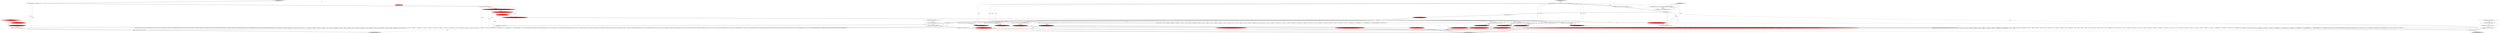 digraph {
47 [style = filled, label = "enterOuterAlt(_localctx,1)@@@12@@@['0', '1', '0']", fillcolor = white, shape = ellipse image = "AAA0AAABBB2BBB"];
0 [style = filled, label = "enterOuterAlt(_localctx,4)@@@32@@@['1', '0', '0']", fillcolor = red, shape = ellipse image = "AAA1AAABBB1BBB"];
59 [style = filled, label = "FunctionTemplateContext _localctx = new FunctionTemplateContext(_ctx,getState())@@@3@@@['0', '0', '1']", fillcolor = white, shape = ellipse image = "AAA0AAABBB3BBB"];
5 [style = filled, label = "{setState(579)_la = _input.LA(1)if ((((_la) & ~0x3f) == 0 && ((1L << _la) & ((1L << ANALYZE) | (1L << ANALYZED) | (1L << CATALOGS) | (1L << COLUMNS) | (1L << DAY) | (1L << DEBUG) | (1L << EXECUTABLE) | (1L << EXPLAIN) | (1L << FIRST) | (1L << FORMAT) | (1L << FULL) | (1L << FUNCTIONS) | (1L << GRAPHVIZ) | (1L << HOUR) | (1L << INTERVAL) | (1L << LAST) | (1L << LIMIT) | (1L << MAPPED) | (1L << MINUTE) | (1L << MONTH) | (1L << OPTIMIZED))) != 0) || ((((_la - 67)) & ~0x3f) == 0 && ((1L << (_la - 67)) & ((1L << (PARSED - 67)) | (1L << (PHYSICAL - 67)) | (1L << (PLAN - 67)) | (1L << (RLIKE - 67)) | (1L << (QUERY - 67)) | (1L << (SCHEMAS - 67)) | (1L << (SECOND - 67)) | (1L << (SHOW - 67)) | (1L << (SYS - 67)) | (1L << (TABLES - 67)) | (1L << (TEXT - 67)) | (1L << (TYPE - 67)) | (1L << (TYPES - 67)) | (1L << (VERIFY - 67)) | (1L << (YEAR - 67)) | (1L << (IDENTIFIER - 67)) | (1L << (DIGIT_IDENTIFIER - 67)) | (1L << (QUOTED_IDENTIFIER - 67)) | (1L << (BACKQUOTED_IDENTIFIER - 67)))) != 0)) {{setState(576)qualifiedName()setState(577)match(DOT)}}setState(581)match(ASTERISK)}@@@40@@@['1', '0', '0']", fillcolor = red, shape = ellipse image = "AAA1AAABBB1BBB"];
22 [style = filled, label = "{setState(587)qualifiedName()}@@@75@@@['1', '0', '0']", fillcolor = red, shape = ellipse image = "AAA1AAABBB1BBB"];
3 [style = filled, label = "{setState(656)functionName()setState(657)match(T__0)setState(669)_la = _input.LA(1)if ((((_la) & ~0x3f) == 0 && ((1L << _la) & ((1L << T__0) | (1L << ALL) | (1L << ANALYZE) | (1L << ANALYZED) | (1L << CAST) | (1L << CATALOGS) | (1L << COLUMNS) | (1L << CONVERT) | (1L << CURRENT_DATE) | (1L << CURRENT_TIMESTAMP) | (1L << DAY) | (1L << DEBUG) | (1L << DISTINCT) | (1L << EXECUTABLE) | (1L << EXISTS) | (1L << EXPLAIN) | (1L << EXTRACT) | (1L << FALSE) | (1L << FIRST) | (1L << FORMAT) | (1L << FULL) | (1L << FUNCTIONS) | (1L << GRAPHVIZ) | (1L << HOUR) | (1L << INTERVAL) | (1L << LAST) | (1L << LEFT) | (1L << LIMIT) | (1L << MAPPED) | (1L << MATCH) | (1L << MINUTE) | (1L << MONTH) | (1L << NOT) | (1L << NULL) | (1L << OPTIMIZED))) != 0) || ((((_la - 67)) & ~0x3f) == 0 && ((1L << (_la - 67)) & ((1L << (PARSED - 67)) | (1L << (PHYSICAL - 67)) | (1L << (PLAN - 67)) | (1L << (RIGHT - 67)) | (1L << (RLIKE - 67)) | (1L << (QUERY - 67)) | (1L << (SCHEMAS - 67)) | (1L << (SECOND - 67)) | (1L << (SHOW - 67)) | (1L << (SYS - 67)) | (1L << (TABLES - 67)) | (1L << (TEXT - 67)) | (1L << (TRUE - 67)) | (1L << (TYPE - 67)) | (1L << (TYPES - 67)) | (1L << (VERIFY - 67)) | (1L << (YEAR - 67)) | (1L << (FUNCTION_ESC - 67)) | (1L << (DATE_ESC - 67)) | (1L << (TIME_ESC - 67)) | (1L << (TIMESTAMP_ESC - 67)) | (1L << (GUID_ESC - 67)) | (1L << (PLUS - 67)) | (1L << (MINUS - 67)) | (1L << (ASTERISK - 67)) | (1L << (PARAM - 67)) | (1L << (STRING - 67)) | (1L << (INTEGER_VALUE - 67)) | (1L << (DECIMAL_VALUE - 67)) | (1L << (IDENTIFIER - 67)) | (1L << (DIGIT_IDENTIFIER - 67)) | (1L << (QUOTED_IDENTIFIER - 67)) | (1L << (BACKQUOTED_IDENTIFIER - 67)))) != 0)) {{setState(659)_la = _input.LA(1)if (_la == ALL || _la == DISTINCT) {{setState(658)setQuantifier()}}setState(661)expression()setState(666)_errHandler.sync(this)_la = _input.LA(1)while (_la == T__2) {{{setState(662)match(T__2)setState(663)expression()}}setState(668)_errHandler.sync(this)_la = _input.LA(1)}}}setState(671)match(T__1)}@@@8@@@['1', '0', '1']", fillcolor = white, shape = ellipse image = "AAA0AAABBB1BBB"];
30 [style = filled, label = "enterRule(_localctx,60,RULE_primaryExpression)@@@4@@@['1', '0', '0']", fillcolor = white, shape = ellipse image = "AAA0AAABBB1BBB"];
8 [style = filled, label = "{setState(573)extractExpression()}@@@19@@@['1', '0', '0']", fillcolor = red, shape = ellipse image = "AAA1AAABBB1BBB"];
9 [style = filled, label = "{setState(574)builtinDateTimeFunction()}@@@26@@@['1', '0', '0']", fillcolor = red, shape = ellipse image = "AAA1AAABBB1BBB"];
19 [style = filled, label = "enterOuterAlt(_localctx,7)@@@63@@@['1', '0', '0']", fillcolor = red, shape = ellipse image = "AAA1AAABBB1BBB"];
52 [style = filled, label = "ParserRuleContext _parentctx = _ctx@@@3@@@['0', '1', '0']", fillcolor = white, shape = ellipse image = "AAA0AAABBB2BBB"];
55 [style = filled, label = "primaryExpression['0', '1', '0']", fillcolor = lightgray, shape = diamond image = "AAA0AAABBB2BBB"];
41 [style = filled, label = "PrimaryExpressionContext _localctx = new PrimaryExpressionContext(_ctx,_parentState)@@@5@@@['0', '1', '0']", fillcolor = red, shape = ellipse image = "AAA1AAABBB2BBB"];
48 [style = filled, label = "{setState(590)_errHandler.sync(this)switch (getInterpreter().adaptivePredict(_input,79,_ctx)) {case 1:{_localctx = new CastContext(_localctx)_ctx = _localctx_prevctx = _localctxsetState(570)castExpression()}breakcase 2:{_localctx = new ExtractContext(_localctx)_ctx = _localctx_prevctx = _localctxsetState(571)extractExpression()}breakcase 3:{_localctx = new CurrentDateTimeFunctionContext(_localctx)_ctx = _localctx_prevctx = _localctxsetState(572)builtinDateTimeFunction()}breakcase 4:{_localctx = new ConstantDefaultContext(_localctx)_ctx = _localctx_prevctx = _localctxsetState(573)constant()}breakcase 5:{_localctx = new StarContext(_localctx)_ctx = _localctx_prevctx = _localctxsetState(577)_la = _input.LA(1)if ((((_la) & ~0x3f) == 0 && ((1L << _la) & ((1L << ANALYZE) | (1L << ANALYZED) | (1L << CATALOGS) | (1L << COLUMNS) | (1L << DAY) | (1L << DEBUG) | (1L << EXECUTABLE) | (1L << EXPLAIN) | (1L << FIRST) | (1L << FORMAT) | (1L << FULL) | (1L << FUNCTIONS) | (1L << GRAPHVIZ) | (1L << HOUR) | (1L << INTERVAL) | (1L << LAST) | (1L << LIMIT) | (1L << MAPPED) | (1L << MINUTE) | (1L << MONTH) | (1L << OPTIMIZED))) != 0) || ((((_la - 67)) & ~0x3f) == 0 && ((1L << (_la - 67)) & ((1L << (PARSED - 67)) | (1L << (PHYSICAL - 67)) | (1L << (PLAN - 67)) | (1L << (RLIKE - 67)) | (1L << (QUERY - 67)) | (1L << (SCHEMAS - 67)) | (1L << (SECOND - 67)) | (1L << (SHOW - 67)) | (1L << (SYS - 67)) | (1L << (TABLES - 67)) | (1L << (TEXT - 67)) | (1L << (TYPE - 67)) | (1L << (TYPES - 67)) | (1L << (VERIFY - 67)) | (1L << (YEAR - 67)) | (1L << (IDENTIFIER - 67)) | (1L << (DIGIT_IDENTIFIER - 67)) | (1L << (QUOTED_IDENTIFIER - 67)) | (1L << (BACKQUOTED_IDENTIFIER - 67)))) != 0)) {{setState(574)qualifiedName()setState(575)match(DOT)}}setState(579)match(ASTERISK)}breakcase 6:{_localctx = new FunctionContext(_localctx)_ctx = _localctx_prevctx = _localctxsetState(580)functionExpression()}breakcase 7:{_localctx = new SubqueryExpressionContext(_localctx)_ctx = _localctx_prevctx = _localctxsetState(581)match(T__0)setState(582)query()setState(583)match(T__1)}breakcase 8:{_localctx = new DereferenceContext(_localctx)_ctx = _localctx_prevctx = _localctxsetState(585)qualifiedName()}breakcase 9:{_localctx = new ParenthesizedExpressionContext(_localctx)_ctx = _localctx_prevctx = _localctxsetState(586)match(T__0)setState(587)expression()setState(588)match(T__1)}break_ctx.stop = _input.LT(-1)setState(597)_errHandler.sync(this)_alt = getInterpreter().adaptivePredict(_input,80,_ctx)while (_alt != 2 && _alt != org.antlr.v4.runtime.atn.ATN.INVALID_ALT_NUMBER) {if (_alt == 1) {if (_parseListeners != null) triggerExitRuleEvent()_prevctx = _localctx{{_localctx = new CastOperatorExpressionContext(new PrimaryExpressionContext(_parentctx,_parentState))pushNewRecursionContext(_localctx,_startState,RULE_primaryExpression)setState(592)if (!(precpred(_ctx,9))) throw new FailedPredicateException(this,\"precpred(_ctx, 9)\")setState(593)match(CAST_OP)setState(594)dataType()}}}setState(599)_errHandler.sync(this)_alt = getInterpreter().adaptivePredict(_input,80,_ctx)}}@@@13@@@['0', '1', '0']", fillcolor = white, shape = ellipse image = "AAA0AAABBB2BBB"];
11 [style = filled, label = "int _la@@@5@@@['1', '0', '1']", fillcolor = white, shape = ellipse image = "AAA0AAABBB1BBB"];
46 [style = filled, label = "PrimaryExpressionContext _prevctx = _localctx@@@6@@@['0', '1', '0']", fillcolor = red, shape = ellipse image = "AAA1AAABBB2BBB"];
54 [style = filled, label = "_localctx.exception = re@@@136@@@['0', '1', '0']", fillcolor = red, shape = ellipse image = "AAA1AAABBB2BBB"];
60 [style = filled, label = "RecognitionException re@@@49@@@['0', '0', '1']", fillcolor = white, shape = diamond image = "AAA0AAABBB3BBB"];
27 [style = filled, label = "setState(592)@@@7@@@['1', '0', '0']", fillcolor = white, shape = ellipse image = "AAA0AAABBB1BBB"];
37 [style = filled, label = "_localctx = new DereferenceContext(_localctx)@@@73@@@['1', '0', '0']", fillcolor = white, shape = ellipse image = "AAA0AAABBB1BBB"];
64 [style = filled, label = "{exitRule()}@@@54@@@['0', '0', '1']", fillcolor = white, shape = ellipse image = "AAA0AAABBB3BBB"];
10 [style = filled, label = "enterOuterAlt(_localctx,2)@@@18@@@['1', '0', '0']", fillcolor = red, shape = ellipse image = "AAA1AAABBB1BBB"];
7 [style = filled, label = "_errHandler.recover(this,re)@@@96@@@['1', '0', '0']", fillcolor = white, shape = ellipse image = "AAA0AAABBB1BBB"];
20 [style = filled, label = "enterOuterAlt(_localctx,6)@@@56@@@['1', '0', '0']", fillcolor = red, shape = ellipse image = "AAA1AAABBB1BBB"];
13 [style = filled, label = "_localctx = new CurrentDateTimeFunctionContext(_localctx)@@@24@@@['1', '0', '0']", fillcolor = white, shape = ellipse image = "AAA0AAABBB1BBB"];
1 [style = filled, label = "(((_la) & ~0x3f) == 0 && ((1L << _la) & ((1L << ANALYZE) | (1L << ANALYZED) | (1L << CATALOGS) | (1L << COLUMNS) | (1L << DAY) | (1L << DEBUG) | (1L << EXECUTABLE) | (1L << EXPLAIN) | (1L << FIRST) | (1L << FORMAT) | (1L << FULL) | (1L << FUNCTIONS) | (1L << GRAPHVIZ) | (1L << HOUR) | (1L << INTERVAL) | (1L << LAST) | (1L << LIMIT) | (1L << MAPPED) | (1L << MINUTE) | (1L << MONTH) | (1L << OPTIMIZED))) != 0) || ((((_la - 67)) & ~0x3f) == 0 && ((1L << (_la - 67)) & ((1L << (PARSED - 67)) | (1L << (PHYSICAL - 67)) | (1L << (PLAN - 67)) | (1L << (RLIKE - 67)) | (1L << (QUERY - 67)) | (1L << (SCHEMAS - 67)) | (1L << (SECOND - 67)) | (1L << (SHOW - 67)) | (1L << (SYS - 67)) | (1L << (TABLES - 67)) | (1L << (TEXT - 67)) | (1L << (TYPE - 67)) | (1L << (TYPES - 67)) | (1L << (VERIFY - 67)) | (1L << (YEAR - 67)) | (1L << (IDENTIFIER - 67)) | (1L << (DIGIT_IDENTIFIER - 67)) | (1L << (QUOTED_IDENTIFIER - 67)) | (1L << (BACKQUOTED_IDENTIFIER - 67)))) != 0)@@@43@@@['1', '0', '0']", fillcolor = white, shape = diamond image = "AAA0AAABBB1BBB"];
43 [style = filled, label = "RecognitionException re@@@135@@@['0', '1', '0']", fillcolor = red, shape = diamond image = "AAA1AAABBB2BBB"];
26 [style = filled, label = "_localctx = new CastContext(_localctx)@@@10@@@['1', '0', '0']", fillcolor = red, shape = ellipse image = "AAA1AAABBB1BBB"];
4 [style = filled, label = "int _la@@@9@@@['1', '1', '0']", fillcolor = white, shape = ellipse image = "AAA0AAABBB1BBB"];
65 [style = filled, label = "_localctx.exception = re@@@50@@@['0', '0', '1']", fillcolor = white, shape = ellipse image = "AAA0AAABBB3BBB"];
6 [style = filled, label = "_localctx.exception = re@@@94@@@['1', '0', '0']", fillcolor = white, shape = ellipse image = "AAA0AAABBB1BBB"];
34 [style = filled, label = "return _localctx@@@101@@@['1', '0', '0']", fillcolor = lightgray, shape = ellipse image = "AAA0AAABBB1BBB"];
32 [style = filled, label = "{setState(583)match(T__0)setState(584)query()setState(585)match(T__1)}@@@64@@@['1', '0', '0']", fillcolor = red, shape = ellipse image = "AAA1AAABBB1BBB"];
2 [style = filled, label = "{setState(582)functionExpression()}@@@57@@@['1', '0', '0']", fillcolor = red, shape = ellipse image = "AAA1AAABBB1BBB"];
24 [style = filled, label = "{setState(588)match(T__0)setState(589)expression()setState(590)match(T__1)}@@@82@@@['1', '0', '0']", fillcolor = red, shape = ellipse image = "AAA1AAABBB1BBB"];
23 [style = filled, label = "_errHandler.reportError(this,re)@@@95@@@['1', '0', '0']", fillcolor = white, shape = ellipse image = "AAA0AAABBB1BBB"];
51 [style = filled, label = "int _p@@@2@@@['0', '1', '0']", fillcolor = tomato, shape = box image = "AAA1AAABBB2BBB"];
29 [style = filled, label = "RecognitionException re@@@93@@@['1', '0', '0']", fillcolor = white, shape = diamond image = "AAA0AAABBB1BBB"];
66 [style = filled, label = "functionTemplate['0', '0', '1']", fillcolor = lightgray, shape = diamond image = "AAA0AAABBB3BBB"];
17 [style = filled, label = "{exitRule()}@@@98@@@['1', '0', '0']", fillcolor = white, shape = ellipse image = "AAA0AAABBB1BBB"];
28 [style = filled, label = "_localctx = new ExtractContext(_localctx)@@@17@@@['1', '0', '0']", fillcolor = white, shape = ellipse image = "AAA0AAABBB1BBB"];
38 [style = filled, label = "{setState(575)constant()}@@@33@@@['1', '0', '0']", fillcolor = red, shape = ellipse image = "AAA1AAABBB1BBB"];
44 [style = filled, label = "int _parentState = getState()@@@4@@@['0', '1', '0']", fillcolor = white, shape = ellipse image = "AAA0AAABBB2BBB"];
15 [style = filled, label = "enterOuterAlt(_localctx,9)@@@81@@@['1', '0', '0']", fillcolor = red, shape = ellipse image = "AAA1AAABBB1BBB"];
56 [style = filled, label = "int _startState = 60@@@7@@@['0', '1', '0']", fillcolor = red, shape = ellipse image = "AAA1AAABBB2BBB"];
61 [style = filled, label = "_errHandler.reportError(this,re)@@@51@@@['0', '0', '1']", fillcolor = white, shape = ellipse image = "AAA0AAABBB3BBB"];
35 [style = filled, label = "enterOuterAlt(_localctx,3)@@@25@@@['1', '0', '0']", fillcolor = red, shape = ellipse image = "AAA1AAABBB1BBB"];
36 [style = filled, label = "_localctx = new StarContext(_localctx)@@@38@@@['1', '0', '0']", fillcolor = white, shape = ellipse image = "AAA0AAABBB1BBB"];
16 [style = filled, label = "PrimaryExpressionContext _localctx = new PrimaryExpressionContext(_ctx,getState())@@@3@@@['1', '0', '0']", fillcolor = white, shape = ellipse image = "AAA0AAABBB1BBB"];
62 [style = filled, label = "enterRule(_localctx,76,RULE_functionTemplate)@@@4@@@['0', '0', '1']", fillcolor = white, shape = ellipse image = "AAA0AAABBB3BBB"];
63 [style = filled, label = "_errHandler.recover(this,re)@@@52@@@['0', '0', '1']", fillcolor = white, shape = ellipse image = "AAA0AAABBB3BBB"];
12 [style = filled, label = "_localctx = new ConstantDefaultContext(_localctx)@@@31@@@['1', '0', '0']", fillcolor = white, shape = ellipse image = "AAA0AAABBB1BBB"];
42 [style = filled, label = "_errHandler.recover(this,re)@@@138@@@['0', '1', '0']", fillcolor = white, shape = ellipse image = "AAA0AAABBB2BBB"];
49 [style = filled, label = "_errHandler.reportError(this,re)@@@137@@@['0', '1', '0']", fillcolor = red, shape = ellipse image = "AAA1AAABBB2BBB"];
57 [style = filled, label = "{unrollRecursionContexts(_parentctx)}@@@140@@@['0', '1', '0']", fillcolor = white, shape = ellipse image = "AAA0AAABBB2BBB"];
45 [style = filled, label = "return _localctx@@@143@@@['0', '1', '0']", fillcolor = lightgray, shape = ellipse image = "AAA0AAABBB2BBB"];
31 [style = filled, label = "enterOuterAlt(_localctx,5)@@@39@@@['1', '0', '0']", fillcolor = red, shape = ellipse image = "AAA1AAABBB1BBB"];
39 [style = filled, label = "enterOuterAlt(_localctx,8)@@@74@@@['1', '0', '0']", fillcolor = red, shape = ellipse image = "AAA1AAABBB1BBB"];
18 [style = filled, label = "_localctx = new ParenthesizedExpressionContext(_localctx)@@@80@@@['1', '0', '0']", fillcolor = white, shape = ellipse image = "AAA0AAABBB1BBB"];
40 [style = filled, label = "primaryExpression['1', '0', '0']", fillcolor = lightgray, shape = diamond image = "AAA0AAABBB1BBB"];
50 [style = filled, label = "int _alt@@@11@@@['0', '1', '0']", fillcolor = white, shape = ellipse image = "AAA0AAABBB2BBB"];
21 [style = filled, label = "_localctx = new SubqueryExpressionContext(_localctx)@@@62@@@['1', '0', '0']", fillcolor = white, shape = ellipse image = "AAA0AAABBB1BBB"];
58 [style = filled, label = "return _localctx@@@57@@@['0', '0', '1']", fillcolor = lightgray, shape = ellipse image = "AAA0AAABBB3BBB"];
14 [style = filled, label = "enterOuterAlt(_localctx,1)@@@7@@@['1', '0', '1']", fillcolor = white, shape = ellipse image = "AAA0AAABBB1BBB"];
25 [style = filled, label = "_errHandler.sync(this)@@@8@@@['1', '0', '0']", fillcolor = red, shape = ellipse image = "AAA1AAABBB1BBB"];
33 [style = filled, label = "_localctx = new FunctionContext(_localctx)@@@55@@@['1', '0', '0']", fillcolor = white, shape = ellipse image = "AAA0AAABBB1BBB"];
53 [style = filled, label = "enterRecursionRule(_localctx,60,RULE_primaryExpression,_p)@@@8@@@['0', '1', '0']", fillcolor = red, shape = ellipse image = "AAA1AAABBB2BBB"];
14->3 [style = bold, label=""];
59->14 [style = solid, label="_localctx"];
4->18 [style = dotted, label="true"];
52->44 [style = bold, label=""];
18->15 [style = solid, label="_localctx"];
18->34 [style = solid, label="_localctx"];
11->14 [style = bold, label=""];
4->1 [style = dotted, label="true"];
56->48 [style = solid, label="_startState"];
28->10 [style = solid, label="_localctx"];
21->19 [style = solid, label="_localctx"];
59->62 [style = bold, label=""];
29->23 [style = dotted, label="true"];
4->33 [style = dotted, label="true"];
50->48 [style = solid, label="_alt"];
30->62 [style = dashed, label="0"];
48->45 [style = solid, label="_localctx"];
30->11 [style = bold, label=""];
29->6 [style = bold, label=""];
13->34 [style = solid, label="_localctx"];
40->16 [style = bold, label=""];
21->34 [style = solid, label="_localctx"];
10->8 [style = bold, label=""];
16->12 [style = solid, label="_localctx"];
51->53 [style = solid, label="_p"];
37->39 [style = solid, label="_localctx"];
24->17 [style = bold, label=""];
16->26 [style = solid, label="_localctx"];
43->54 [style = dotted, label="true"];
26->34 [style = solid, label="_localctx"];
60->65 [style = bold, label=""];
4->36 [style = dotted, label="true"];
4->36 [style = bold, label=""];
52->57 [style = solid, label="_parentctx"];
56->53 [style = bold, label=""];
27->25 [style = bold, label=""];
26->14 [style = solid, label="_localctx"];
54->49 [style = bold, label=""];
21->19 [style = bold, label=""];
47->48 [style = bold, label=""];
28->34 [style = solid, label="_localctx"];
31->5 [style = bold, label=""];
4->0 [style = dotted, label="true"];
36->34 [style = solid, label="_localctx"];
36->31 [style = bold, label=""];
18->15 [style = bold, label=""];
4->35 [style = dotted, label="true"];
12->34 [style = solid, label="_localctx"];
4->21 [style = bold, label=""];
26->14 [style = bold, label=""];
12->0 [style = solid, label="_localctx"];
9->17 [style = bold, label=""];
4->18 [style = bold, label=""];
59->62 [style = solid, label="_localctx"];
57->45 [style = bold, label=""];
5->17 [style = bold, label=""];
41->46 [style = solid, label="_localctx"];
0->38 [style = bold, label=""];
4->28 [style = dotted, label="true"];
39->22 [style = bold, label=""];
8->17 [style = bold, label=""];
4->13 [style = dotted, label="true"];
17->34 [style = bold, label=""];
11->5 [style = solid, label="_la"];
3->64 [style = bold, label=""];
16->28 [style = solid, label="_localctx"];
11->3 [style = solid, label="_la"];
44->41 [style = bold, label=""];
22->17 [style = bold, label=""];
43->49 [style = dotted, label="true"];
41->46 [style = bold, label=""];
33->20 [style = solid, label="_localctx"];
23->7 [style = bold, label=""];
65->61 [style = bold, label=""];
41->53 [style = solid, label="_localctx"];
16->37 [style = solid, label="_localctx"];
38->17 [style = bold, label=""];
61->63 [style = bold, label=""];
32->17 [style = bold, label=""];
4->26 [style = dotted, label="true"];
16->36 [style = solid, label="_localctx"];
2->17 [style = bold, label=""];
44->41 [style = solid, label="_parentState"];
29->6 [style = dotted, label="true"];
46->56 [style = bold, label=""];
7->17 [style = bold, label=""];
4->10 [style = dotted, label="true"];
35->9 [style = bold, label=""];
6->23 [style = bold, label=""];
4->13 [style = bold, label=""];
29->7 [style = dotted, label="true"];
13->35 [style = solid, label="_localctx"];
16->59 [style = dashed, label="0"];
4->15 [style = dotted, label="true"];
4->33 [style = bold, label=""];
16->33 [style = solid, label="_localctx"];
4->21 [style = dotted, label="true"];
16->21 [style = solid, label="_localctx"];
4->37 [style = dotted, label="true"];
19->32 [style = bold, label=""];
62->11 [style = bold, label=""];
4->31 [style = dotted, label="true"];
42->57 [style = bold, label=""];
16->30 [style = bold, label=""];
44->48 [style = solid, label="_parentState"];
4->12 [style = bold, label=""];
3->17 [style = bold, label=""];
55->52 [style = bold, label=""];
60->61 [style = dotted, label="true"];
4->12 [style = dotted, label="true"];
64->58 [style = bold, label=""];
4->50 [style = bold, label=""];
16->13 [style = solid, label="_localctx"];
43->54 [style = bold, label=""];
37->39 [style = bold, label=""];
4->48 [style = solid, label="_la"];
59->58 [style = solid, label="_localctx"];
4->19 [style = dotted, label="true"];
33->34 [style = solid, label="_localctx"];
49->42 [style = bold, label=""];
28->10 [style = bold, label=""];
33->20 [style = bold, label=""];
48->57 [style = bold, label=""];
16->18 [style = solid, label="_localctx"];
63->64 [style = bold, label=""];
4->39 [style = dotted, label="true"];
4->20 [style = dotted, label="true"];
4->26 [style = bold, label=""];
25->4 [style = bold, label=""];
60->65 [style = dotted, label="true"];
4->14 [style = dotted, label="true"];
43->42 [style = dotted, label="true"];
12->0 [style = bold, label=""];
4->28 [style = bold, label=""];
41->48 [style = solid, label="_localctx"];
20->2 [style = bold, label=""];
36->31 [style = solid, label="_localctx"];
16->30 [style = solid, label="_localctx"];
60->63 [style = dotted, label="true"];
4->37 [style = bold, label=""];
37->34 [style = solid, label="_localctx"];
50->47 [style = bold, label=""];
15->24 [style = bold, label=""];
55->51 [style = dotted, label="true"];
53->4 [style = bold, label=""];
13->35 [style = bold, label=""];
66->59 [style = bold, label=""];
41->47 [style = solid, label="_localctx"];
52->48 [style = solid, label="_parentctx"];
11->27 [style = bold, label=""];
}
